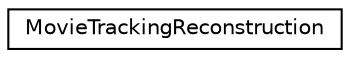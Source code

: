 digraph G
{
  edge [fontname="Helvetica",fontsize="10",labelfontname="Helvetica",labelfontsize="10"];
  node [fontname="Helvetica",fontsize="10",shape=record];
  rankdir=LR;
  Node1 [label="MovieTrackingReconstruction",height=0.2,width=0.4,color="black", fillcolor="white", style="filled",URL="$dd/d65/structMovieTrackingReconstruction.html"];
}
